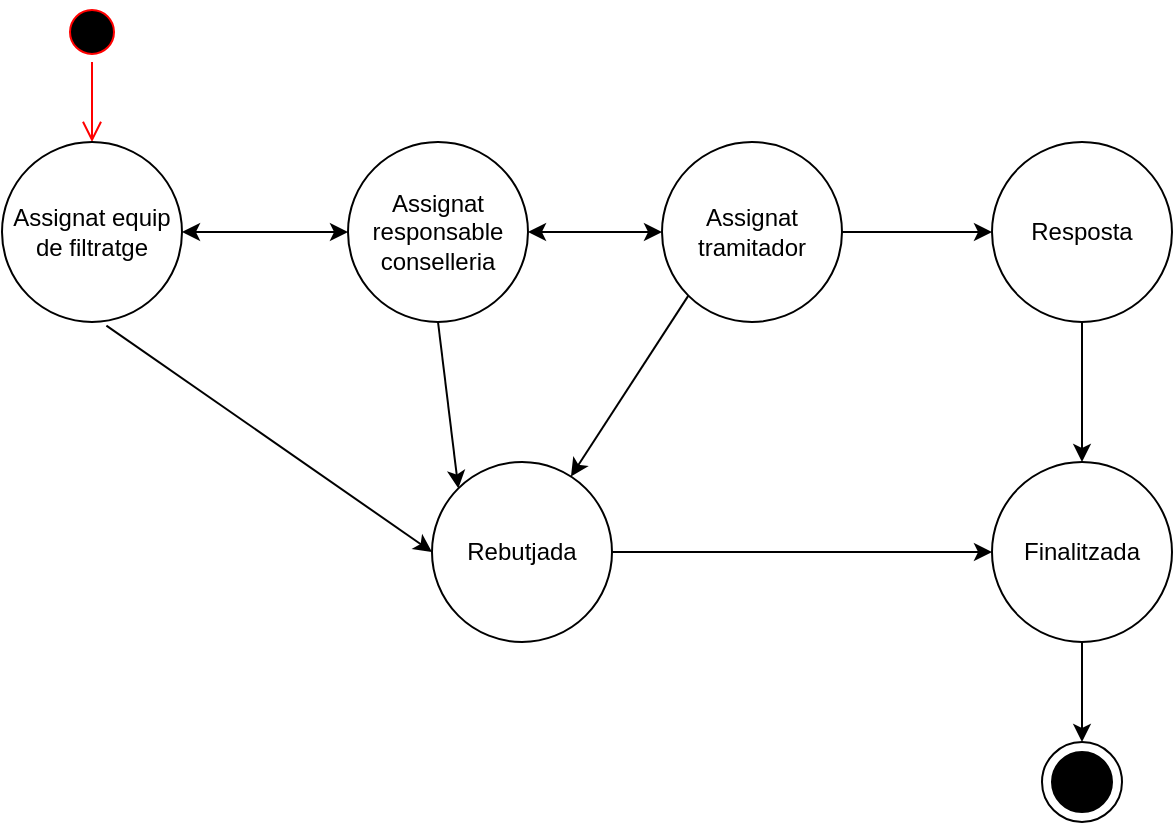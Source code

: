 <mxfile version="10.9.1" type="github"><diagram id="WRic9kfKv1BVDjUNvz6s" name="Page-1"><mxGraphModel dx="1010" dy="583" grid="1" gridSize="10" guides="1" tooltips="1" connect="1" arrows="1" fold="1" page="1" pageScale="1" pageWidth="827" pageHeight="1169" math="0" shadow="0"><root><mxCell id="0"/><mxCell id="1" parent="0"/><mxCell id="64Yr68xm-5QKQS57mbJK-2" value="" style="ellipse;html=1;shape=startState;fillColor=#000000;strokeColor=#ff0000;" vertex="1" parent="1"><mxGeometry x="135" y="220" width="30" height="30" as="geometry"/></mxCell><mxCell id="64Yr68xm-5QKQS57mbJK-3" value="" style="edgeStyle=orthogonalEdgeStyle;html=1;verticalAlign=bottom;endArrow=open;endSize=8;strokeColor=#ff0000;entryX=0.5;entryY=0;entryDx=0;entryDy=0;" edge="1" source="64Yr68xm-5QKQS57mbJK-2" parent="1" target="64Yr68xm-5QKQS57mbJK-4"><mxGeometry relative="1" as="geometry"><mxPoint x="225" y="290" as="targetPoint"/><Array as="points"/></mxGeometry></mxCell><mxCell id="64Yr68xm-5QKQS57mbJK-4" value="Assignat equip de filtratge" style="ellipse;whiteSpace=wrap;html=1;aspect=fixed;" vertex="1" parent="1"><mxGeometry x="105" y="290" width="90" height="90" as="geometry"/></mxCell><mxCell id="64Yr68xm-5QKQS57mbJK-5" value="Assignat responsable conselleria" style="ellipse;whiteSpace=wrap;html=1;aspect=fixed;" vertex="1" parent="1"><mxGeometry x="278" y="290" width="90" height="90" as="geometry"/></mxCell><mxCell id="64Yr68xm-5QKQS57mbJK-10" value="Rebutjada" style="ellipse;whiteSpace=wrap;html=1;aspect=fixed;" vertex="1" parent="1"><mxGeometry x="320" y="450" width="90" height="90" as="geometry"/></mxCell><mxCell id="64Yr68xm-5QKQS57mbJK-11" value="Assignat tramitador" style="ellipse;whiteSpace=wrap;html=1;aspect=fixed;" vertex="1" parent="1"><mxGeometry x="435" y="290" width="90" height="90" as="geometry"/></mxCell><mxCell id="64Yr68xm-5QKQS57mbJK-13" value="Resposta" style="ellipse;whiteSpace=wrap;html=1;aspect=fixed;" vertex="1" parent="1"><mxGeometry x="600" y="290" width="90" height="90" as="geometry"/></mxCell><mxCell id="64Yr68xm-5QKQS57mbJK-15" value="Finalitzada" style="ellipse;whiteSpace=wrap;html=1;aspect=fixed;" vertex="1" parent="1"><mxGeometry x="600" y="450" width="90" height="90" as="geometry"/></mxCell><mxCell id="64Yr68xm-5QKQS57mbJK-16" value="" style="endArrow=classic;html=1;entryX=0;entryY=0.5;entryDx=0;entryDy=0;exitX=0.58;exitY=1.02;exitDx=0;exitDy=0;exitPerimeter=0;" edge="1" parent="1" source="64Yr68xm-5QKQS57mbJK-4" target="64Yr68xm-5QKQS57mbJK-10"><mxGeometry width="50" height="50" relative="1" as="geometry"><mxPoint x="110" y="610" as="sourcePoint"/><mxPoint x="160" y="560" as="targetPoint"/></mxGeometry></mxCell><mxCell id="64Yr68xm-5QKQS57mbJK-17" value="" style="endArrow=classic;html=1;exitX=0.5;exitY=1;exitDx=0;exitDy=0;entryX=0;entryY=0;entryDx=0;entryDy=0;" edge="1" parent="1" source="64Yr68xm-5QKQS57mbJK-5" target="64Yr68xm-5QKQS57mbJK-10"><mxGeometry width="50" height="50" relative="1" as="geometry"><mxPoint x="110" y="610" as="sourcePoint"/><mxPoint x="160" y="560" as="targetPoint"/></mxGeometry></mxCell><mxCell id="64Yr68xm-5QKQS57mbJK-18" value="" style="endArrow=classic;html=1;exitX=0;exitY=1;exitDx=0;exitDy=0;" edge="1" parent="1" source="64Yr68xm-5QKQS57mbJK-11" target="64Yr68xm-5QKQS57mbJK-10"><mxGeometry width="50" height="50" relative="1" as="geometry"><mxPoint x="110" y="610" as="sourcePoint"/><mxPoint x="160" y="560" as="targetPoint"/></mxGeometry></mxCell><mxCell id="64Yr68xm-5QKQS57mbJK-19" value="" style="endArrow=classic;html=1;exitX=0.5;exitY=1;exitDx=0;exitDy=0;entryX=0.5;entryY=0;entryDx=0;entryDy=0;" edge="1" parent="1" source="64Yr68xm-5QKQS57mbJK-13" target="64Yr68xm-5QKQS57mbJK-15"><mxGeometry width="50" height="50" relative="1" as="geometry"><mxPoint x="110" y="610" as="sourcePoint"/><mxPoint x="160" y="560" as="targetPoint"/></mxGeometry></mxCell><mxCell id="64Yr68xm-5QKQS57mbJK-20" value="" style="endArrow=classic;html=1;entryX=0;entryY=0.5;entryDx=0;entryDy=0;exitX=1;exitY=0.5;exitDx=0;exitDy=0;" edge="1" parent="1" source="64Yr68xm-5QKQS57mbJK-10" target="64Yr68xm-5QKQS57mbJK-15"><mxGeometry width="50" height="50" relative="1" as="geometry"><mxPoint x="110" y="610" as="sourcePoint"/><mxPoint x="160" y="560" as="targetPoint"/></mxGeometry></mxCell><mxCell id="64Yr68xm-5QKQS57mbJK-21" value="" style="shape=mxgraph.sysml.actFinal;html=1;verticalLabelPosition=bottom;labelBackgroundColor=#ffffff;verticalAlign=top;" vertex="1" parent="1"><mxGeometry x="625" y="590" width="40" height="40" as="geometry"/></mxCell><mxCell id="64Yr68xm-5QKQS57mbJK-22" value="" style="endArrow=classic;html=1;exitX=0.5;exitY=1;exitDx=0;exitDy=0;entryX=0.5;entryY=0;entryDx=0;entryDy=0;entryPerimeter=0;" edge="1" parent="1" source="64Yr68xm-5QKQS57mbJK-15" target="64Yr68xm-5QKQS57mbJK-21"><mxGeometry width="50" height="50" relative="1" as="geometry"><mxPoint x="110" y="700" as="sourcePoint"/><mxPoint x="160" y="650" as="targetPoint"/></mxGeometry></mxCell><mxCell id="64Yr68xm-5QKQS57mbJK-26" value="" style="endArrow=classic;startArrow=classic;html=1;strokeColor=#000000;entryX=0;entryY=0.5;entryDx=0;entryDy=0;exitX=1;exitY=0.5;exitDx=0;exitDy=0;" edge="1" parent="1" source="64Yr68xm-5QKQS57mbJK-4" target="64Yr68xm-5QKQS57mbJK-5"><mxGeometry width="50" height="50" relative="1" as="geometry"><mxPoint x="228" y="360" as="sourcePoint"/><mxPoint x="278" y="310" as="targetPoint"/></mxGeometry></mxCell><mxCell id="64Yr68xm-5QKQS57mbJK-27" value="" style="endArrow=classic;startArrow=classic;html=1;strokeColor=#000000;entryX=0;entryY=0.5;entryDx=0;entryDy=0;exitX=1;exitY=0.5;exitDx=0;exitDy=0;" edge="1" parent="1" source="64Yr68xm-5QKQS57mbJK-5" target="64Yr68xm-5QKQS57mbJK-11"><mxGeometry width="50" height="50" relative="1" as="geometry"><mxPoint x="110" y="700" as="sourcePoint"/><mxPoint x="160" y="650" as="targetPoint"/></mxGeometry></mxCell><mxCell id="64Yr68xm-5QKQS57mbJK-29" value="" style="endArrow=classic;html=1;strokeColor=#000000;exitX=1;exitY=0.5;exitDx=0;exitDy=0;" edge="1" parent="1" source="64Yr68xm-5QKQS57mbJK-11" target="64Yr68xm-5QKQS57mbJK-13"><mxGeometry width="50" height="50" relative="1" as="geometry"><mxPoint x="110" y="700" as="sourcePoint"/><mxPoint x="160" y="650" as="targetPoint"/></mxGeometry></mxCell></root></mxGraphModel></diagram></mxfile>